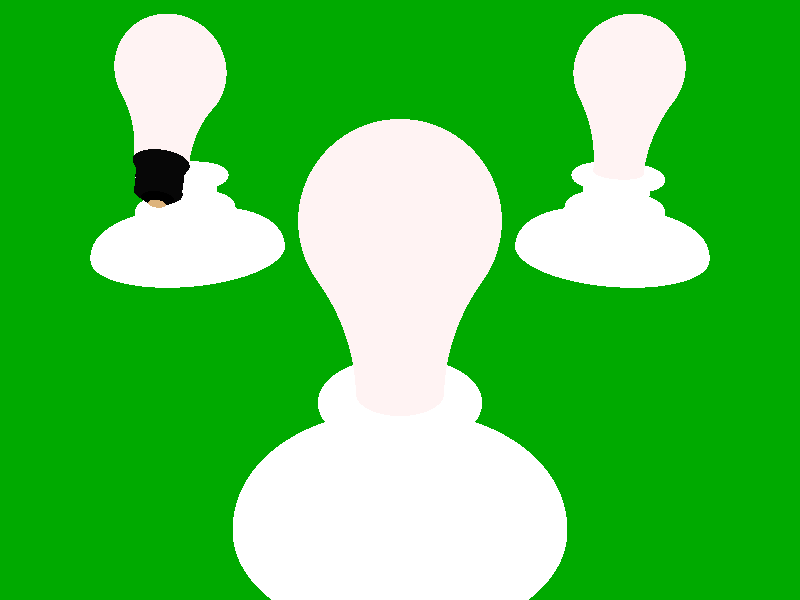 // Persistence of Vision Ray Tracer Scene Description File
// File: bulbsokt.pov
// Vers: 3.1
// Desc: Item in "Household fixtures" series
// Date: 7OCT2000
// Auth: James R. Wilson jwilson6@twcny.rr.com
//
// A standard light bulb and a porcelain socket
// Scale: decimal inches

#version 3.1;

#include "colors.inc"
#include "metals.inc"
#include "textures.inc"

global_settings {
    assumed_gamma 1.0
    }

// ----------------------------------------

#declare Base_Texture = 
texture {
    pigment { White*0.002 }
    finish {
        phong 0.7
        reflection 0.45
        brilliance 6
        roughness 0.7
    }
}


#declare R1 = 1+3/16;  // bulb radius
#declare R2 = 0.5625;  // neck radius
#declare h  = 2.3-R1;  // neck height
#declare R3 = (2*h*R1+h*h+R2*R2)/(2*(R1-R2));
#declare s  = (R1*(R2+R3))/(R1+R3);   // radius at tangent to the sphere

// bulb
#declare Bulb =
union {
    merge {
        sphere { <0,0,0>, R1 }
        difference {
            cylinder { <0,-(R1+h),0>, <0, 0,0>, s }
            torus { R2+R3, R3 translate <0, -(R1+h), 0> }
            }
        cylinder { <0,-(R1+h),0>, <0,0.1-(R1+h),0>, R2 pigment { White }}
        texture {
            pigment { rgbt <1,0.9,0.9,0.7> } 
            finish { phong 0.8 reflection 0.45}
            }
        }

    }
       
// screw base, not needed if the bulb is in the socket
// (a small cheat, the "threads" are not spiral)
#declare Screw_Base =
union {
    lathe {
        linear_spline // linear_spline | quadratic_spline | cubic_spline
        25, // number of points
        <0.58, 0.0>, 
        <0.53, -0.07>, 
        <0.53, -0.10>, 
        <0.44, -0.13>, 
        <0.44, -0.16>, 
        <0.49, -0.19>, 
        <0.49, -0.22>, 
        <0.475,-0.25>, 
        <0.44, -0.28>, 
        <0.44, -0.31>, 
        <0.49, -0.34>, 
        <0.49, -0.37>, 
        <0.475,-0.40>, 
        <0.44, -0.43>, 
        <0.44, -0.46>, 
        <0.49, -0.49>, 
        <0.49, -0.52>, 
        <0.475,-0.55>, 
        <0.44, -0.58>, 
        <0.44, -0.61>,
        <0.475,-0.64>,
        <0.49, -0.67>, 
        <0.49, -0.70>, 
        <0.325,-0.82>, 
        <0.0,  -0.82> 
        translate <0,-(R1+h),0>
        texture { Base_Texture }
        }

    cone { <0, -0.82,0>, 0.325, <0, -0.92, 0>, 0.175
        translate <0,-(R1+h),0>
        pigment { Black }
        }

    cylinder { <0, -0.92, 0>, <0, -0.945, 0>, 0.175
        translate <0,-(R1+h),0>
        pigment { Black }
        }
 
    cylinder { <0, -0.945, 0>, <0, -0.95, 0>, 0.175
        translate <0,-(R1+h),0>
        pigment { Copper }
        }
 
    cylinder { <0, -0.95, 0>, <0, -0.98, 0>, 0.075
        translate <0,-(R1+h),0>
        pigment { Copper }
        }
    }
  

#macro LightBulb(On)
    object { Bulb }
    #if(On)
        light_source {
        < 0, 0, 0> // light's position
        color red 1.0  green 1.0  blue 0.1  // light's color
        }
    #end
#end


// Porcelain socket 
#declare Socket=
union {
    lathe {
        linear_spline
        12, // number of points
        <1.75, 0.5>, 
        <1.45, 0.5>, 
        <1.096, 0.646>, 
        <0.95, 1.0>, 
        <0.95, 1.2>, 
        <0.75, 1.2>, 
        <0.75, 1.7>, 
        <0.95, 1.7>, 
        <0.95, 1.9>, 
        <R2, 1.9>, 
        <R2, 0.5>,
        <0.0, 0.5>
        }
    torus { 1.75, 0.5 }
    torus { 0.95, 0.1 translate<0, 1.8,0> }
    torus { 0.95, 0.2 translate<0, 0.99,0> }
    texture { pigment { White }  finish { phong 0.85 } }
    translate <0,-(R1+h+1.9),0> 
    }
            
#macro Light(On, Sock)
union {
    LightBulb(On)
    #if(Sock)
        object { Socket }
    #else
        object { Screw_Base }
    #end
    }
#end
//--------------------------------------------------------------
// sample demo

// please note partial shadowing of the socket by its own flanges
camera {
    location  <0.0,  3.5, -10.0>
    direction 1.5*z
    right     4/3*x
    look_at   <0.0, -1,  0.0>
    }

plane { y, -(R1+h+1.9) pigment { Green*0.4 }}


Light(on, yes /* socket*/ )     

object { Light(off, no) rotate 45*x translate <-5,0,10>}     

// The socket default position is with respect to the center of the bulb so
// it will be properly aligned and located if it is rotated and translated 
// the same amounts as the bulb.

object { Socket translate <-5,0,10>}

object { Light(on, yes) translate < 5,0,10> }     


















